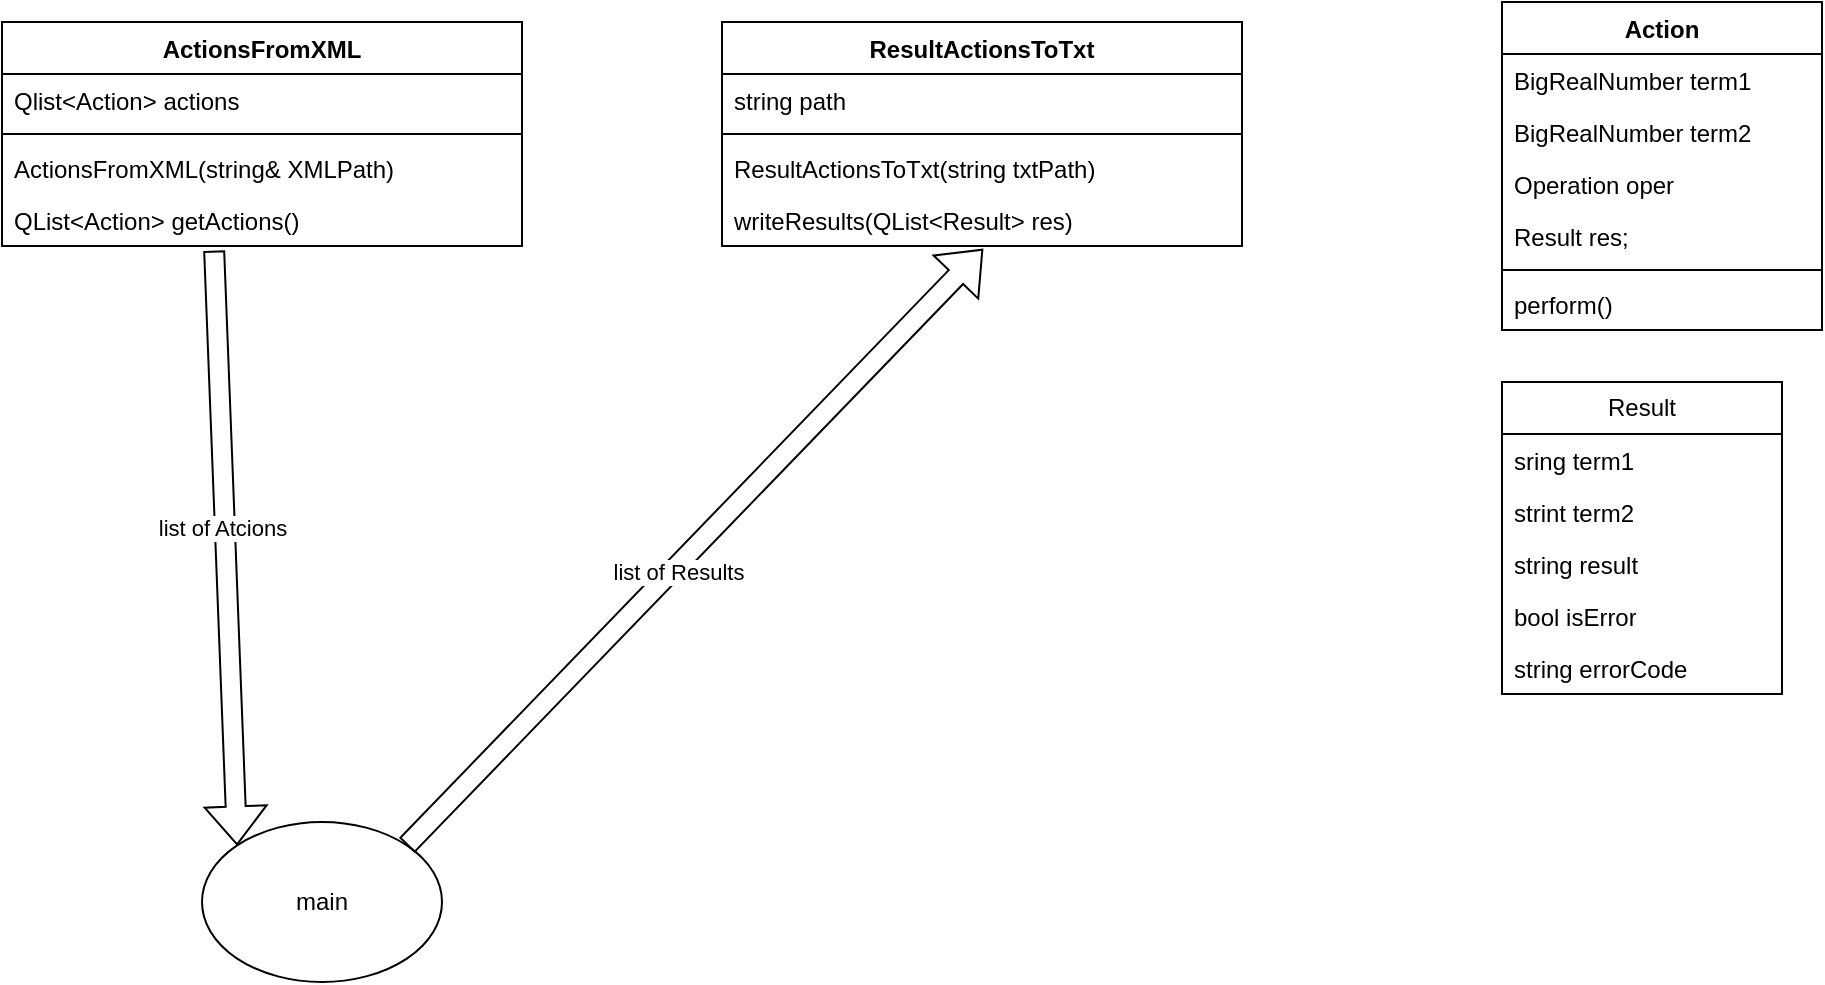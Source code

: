 <mxfile version="21.2.1" type="device">
  <diagram name="Страница 1" id="MjM8atwmFTBdKikvB9HT">
    <mxGraphModel dx="1228" dy="1003" grid="1" gridSize="10" guides="1" tooltips="1" connect="1" arrows="1" fold="1" page="1" pageScale="1" pageWidth="827" pageHeight="1169" math="0" shadow="0">
      <root>
        <mxCell id="0" />
        <mxCell id="1" parent="0" />
        <mxCell id="OyeXviNaBBDYaVGBEZ_P-1" value="main" style="ellipse;whiteSpace=wrap;html=1;" vertex="1" parent="1">
          <mxGeometry x="350" y="570" width="120" height="80" as="geometry" />
        </mxCell>
        <mxCell id="OyeXviNaBBDYaVGBEZ_P-20" value="Action" style="swimlane;fontStyle=1;align=center;verticalAlign=top;childLayout=stackLayout;horizontal=1;startSize=26;horizontalStack=0;resizeParent=1;resizeParentMax=0;resizeLast=0;collapsible=1;marginBottom=0;whiteSpace=wrap;html=1;" vertex="1" parent="1">
          <mxGeometry x="1000" y="160" width="160" height="164" as="geometry" />
        </mxCell>
        <mxCell id="OyeXviNaBBDYaVGBEZ_P-7" value="BigRealNumber term1" style="text;strokeColor=none;fillColor=none;align=left;verticalAlign=top;spacingLeft=4;spacingRight=4;overflow=hidden;rotatable=0;points=[[0,0.5],[1,0.5]];portConstraint=eastwest;whiteSpace=wrap;html=1;" vertex="1" parent="OyeXviNaBBDYaVGBEZ_P-20">
          <mxGeometry y="26" width="160" height="26" as="geometry" />
        </mxCell>
        <mxCell id="OyeXviNaBBDYaVGBEZ_P-8" value="BigRealNumber term2" style="text;strokeColor=none;fillColor=none;align=left;verticalAlign=top;spacingLeft=4;spacingRight=4;overflow=hidden;rotatable=0;points=[[0,0.5],[1,0.5]];portConstraint=eastwest;whiteSpace=wrap;html=1;" vertex="1" parent="OyeXviNaBBDYaVGBEZ_P-20">
          <mxGeometry y="52" width="160" height="26" as="geometry" />
        </mxCell>
        <mxCell id="OyeXviNaBBDYaVGBEZ_P-10" value="Operation oper" style="text;strokeColor=none;fillColor=none;align=left;verticalAlign=top;spacingLeft=4;spacingRight=4;overflow=hidden;rotatable=0;points=[[0,0.5],[1,0.5]];portConstraint=eastwest;whiteSpace=wrap;html=1;" vertex="1" parent="OyeXviNaBBDYaVGBEZ_P-20">
          <mxGeometry y="78" width="160" height="26" as="geometry" />
        </mxCell>
        <mxCell id="OyeXviNaBBDYaVGBEZ_P-62" value="Result res;" style="text;strokeColor=none;fillColor=none;align=left;verticalAlign=top;spacingLeft=4;spacingRight=4;overflow=hidden;rotatable=0;points=[[0,0.5],[1,0.5]];portConstraint=eastwest;whiteSpace=wrap;html=1;" vertex="1" parent="OyeXviNaBBDYaVGBEZ_P-20">
          <mxGeometry y="104" width="160" height="26" as="geometry" />
        </mxCell>
        <mxCell id="OyeXviNaBBDYaVGBEZ_P-22" value="" style="line;strokeWidth=1;fillColor=none;align=left;verticalAlign=middle;spacingTop=-1;spacingLeft=3;spacingRight=3;rotatable=0;labelPosition=right;points=[];portConstraint=eastwest;strokeColor=inherit;" vertex="1" parent="OyeXviNaBBDYaVGBEZ_P-20">
          <mxGeometry y="130" width="160" height="8" as="geometry" />
        </mxCell>
        <mxCell id="OyeXviNaBBDYaVGBEZ_P-19" value="perform()" style="text;strokeColor=none;fillColor=none;align=left;verticalAlign=top;spacingLeft=4;spacingRight=4;overflow=hidden;rotatable=0;points=[[0,0.5],[1,0.5]];portConstraint=eastwest;whiteSpace=wrap;html=1;" vertex="1" parent="OyeXviNaBBDYaVGBEZ_P-20">
          <mxGeometry y="138" width="160" height="26" as="geometry" />
        </mxCell>
        <mxCell id="OyeXviNaBBDYaVGBEZ_P-28" value="ActionsFromXML" style="swimlane;fontStyle=1;align=center;verticalAlign=top;childLayout=stackLayout;horizontal=1;startSize=26;horizontalStack=0;resizeParent=1;resizeParentMax=0;resizeLast=0;collapsible=1;marginBottom=0;whiteSpace=wrap;html=1;" vertex="1" parent="1">
          <mxGeometry x="250" y="170" width="260" height="112" as="geometry" />
        </mxCell>
        <mxCell id="OyeXviNaBBDYaVGBEZ_P-29" value="Qlist&amp;lt;Action&amp;gt; actions" style="text;strokeColor=none;fillColor=none;align=left;verticalAlign=top;spacingLeft=4;spacingRight=4;overflow=hidden;rotatable=0;points=[[0,0.5],[1,0.5]];portConstraint=eastwest;whiteSpace=wrap;html=1;" vertex="1" parent="OyeXviNaBBDYaVGBEZ_P-28">
          <mxGeometry y="26" width="260" height="26" as="geometry" />
        </mxCell>
        <mxCell id="OyeXviNaBBDYaVGBEZ_P-30" value="" style="line;strokeWidth=1;fillColor=none;align=left;verticalAlign=middle;spacingTop=-1;spacingLeft=3;spacingRight=3;rotatable=0;labelPosition=right;points=[];portConstraint=eastwest;strokeColor=inherit;" vertex="1" parent="OyeXviNaBBDYaVGBEZ_P-28">
          <mxGeometry y="52" width="260" height="8" as="geometry" />
        </mxCell>
        <mxCell id="OyeXviNaBBDYaVGBEZ_P-31" value="ActionsFromXML(string&amp;amp; XMLPath)" style="text;strokeColor=none;fillColor=none;align=left;verticalAlign=top;spacingLeft=4;spacingRight=4;overflow=hidden;rotatable=0;points=[[0,0.5],[1,0.5]];portConstraint=eastwest;whiteSpace=wrap;html=1;" vertex="1" parent="OyeXviNaBBDYaVGBEZ_P-28">
          <mxGeometry y="60" width="260" height="26" as="geometry" />
        </mxCell>
        <mxCell id="OyeXviNaBBDYaVGBEZ_P-35" value="QList&amp;lt;Action&amp;gt; getActions()" style="text;strokeColor=none;fillColor=none;align=left;verticalAlign=top;spacingLeft=4;spacingRight=4;overflow=hidden;rotatable=0;points=[[0,0.5],[1,0.5]];portConstraint=eastwest;whiteSpace=wrap;html=1;" vertex="1" parent="OyeXviNaBBDYaVGBEZ_P-28">
          <mxGeometry y="86" width="260" height="26" as="geometry" />
        </mxCell>
        <mxCell id="OyeXviNaBBDYaVGBEZ_P-36" value="ResultActionsToTxt" style="swimlane;fontStyle=1;align=center;verticalAlign=top;childLayout=stackLayout;horizontal=1;startSize=26;horizontalStack=0;resizeParent=1;resizeParentMax=0;resizeLast=0;collapsible=1;marginBottom=0;whiteSpace=wrap;html=1;" vertex="1" parent="1">
          <mxGeometry x="610" y="170" width="260" height="112" as="geometry" />
        </mxCell>
        <mxCell id="OyeXviNaBBDYaVGBEZ_P-38" value="string path" style="text;strokeColor=none;fillColor=none;align=left;verticalAlign=top;spacingLeft=4;spacingRight=4;overflow=hidden;rotatable=0;points=[[0,0.5],[1,0.5]];portConstraint=eastwest;whiteSpace=wrap;html=1;" vertex="1" parent="OyeXviNaBBDYaVGBEZ_P-36">
          <mxGeometry y="26" width="260" height="26" as="geometry" />
        </mxCell>
        <mxCell id="OyeXviNaBBDYaVGBEZ_P-39" value="" style="line;strokeWidth=1;fillColor=none;align=left;verticalAlign=middle;spacingTop=-1;spacingLeft=3;spacingRight=3;rotatable=0;labelPosition=right;points=[];portConstraint=eastwest;strokeColor=inherit;" vertex="1" parent="OyeXviNaBBDYaVGBEZ_P-36">
          <mxGeometry y="52" width="260" height="8" as="geometry" />
        </mxCell>
        <mxCell id="OyeXviNaBBDYaVGBEZ_P-40" value="ResultActionsToTxt(string txtPath)" style="text;strokeColor=none;fillColor=none;align=left;verticalAlign=top;spacingLeft=4;spacingRight=4;overflow=hidden;rotatable=0;points=[[0,0.5],[1,0.5]];portConstraint=eastwest;whiteSpace=wrap;html=1;" vertex="1" parent="OyeXviNaBBDYaVGBEZ_P-36">
          <mxGeometry y="60" width="260" height="26" as="geometry" />
        </mxCell>
        <mxCell id="OyeXviNaBBDYaVGBEZ_P-41" value="writeResults(QList&amp;lt;Result&amp;gt; res)" style="text;strokeColor=none;fillColor=none;align=left;verticalAlign=top;spacingLeft=4;spacingRight=4;overflow=hidden;rotatable=0;points=[[0,0.5],[1,0.5]];portConstraint=eastwest;whiteSpace=wrap;html=1;" vertex="1" parent="OyeXviNaBBDYaVGBEZ_P-36">
          <mxGeometry y="86" width="260" height="26" as="geometry" />
        </mxCell>
        <mxCell id="OyeXviNaBBDYaVGBEZ_P-43" value="" style="shape=flexArrow;endArrow=classic;html=1;rounded=0;exitX=0.408;exitY=1.09;exitDx=0;exitDy=0;exitPerimeter=0;entryX=0;entryY=0;entryDx=0;entryDy=0;" edge="1" parent="1" source="OyeXviNaBBDYaVGBEZ_P-35" target="OyeXviNaBBDYaVGBEZ_P-1">
          <mxGeometry width="50" height="50" relative="1" as="geometry">
            <mxPoint x="560" y="430" as="sourcePoint" />
            <mxPoint x="610" y="380" as="targetPoint" />
          </mxGeometry>
        </mxCell>
        <mxCell id="OyeXviNaBBDYaVGBEZ_P-44" value="list of Atcions" style="edgeLabel;html=1;align=center;verticalAlign=middle;resizable=0;points=[];" vertex="1" connectable="0" parent="OyeXviNaBBDYaVGBEZ_P-43">
          <mxGeometry x="-0.074" y="-2" relative="1" as="geometry">
            <mxPoint as="offset" />
          </mxGeometry>
        </mxCell>
        <mxCell id="OyeXviNaBBDYaVGBEZ_P-53" value="Result" style="swimlane;fontStyle=0;childLayout=stackLayout;horizontal=1;startSize=26;fillColor=none;horizontalStack=0;resizeParent=1;resizeParentMax=0;resizeLast=0;collapsible=1;marginBottom=0;whiteSpace=wrap;html=1;" vertex="1" parent="1">
          <mxGeometry x="1000" y="350" width="140" height="156" as="geometry" />
        </mxCell>
        <mxCell id="OyeXviNaBBDYaVGBEZ_P-54" value="sring term1" style="text;strokeColor=none;fillColor=none;align=left;verticalAlign=top;spacingLeft=4;spacingRight=4;overflow=hidden;rotatable=0;points=[[0,0.5],[1,0.5]];portConstraint=eastwest;whiteSpace=wrap;html=1;" vertex="1" parent="OyeXviNaBBDYaVGBEZ_P-53">
          <mxGeometry y="26" width="140" height="26" as="geometry" />
        </mxCell>
        <mxCell id="OyeXviNaBBDYaVGBEZ_P-55" value="strint term2" style="text;strokeColor=none;fillColor=none;align=left;verticalAlign=top;spacingLeft=4;spacingRight=4;overflow=hidden;rotatable=0;points=[[0,0.5],[1,0.5]];portConstraint=eastwest;whiteSpace=wrap;html=1;" vertex="1" parent="OyeXviNaBBDYaVGBEZ_P-53">
          <mxGeometry y="52" width="140" height="26" as="geometry" />
        </mxCell>
        <mxCell id="OyeXviNaBBDYaVGBEZ_P-56" value="string result" style="text;strokeColor=none;fillColor=none;align=left;verticalAlign=top;spacingLeft=4;spacingRight=4;overflow=hidden;rotatable=0;points=[[0,0.5],[1,0.5]];portConstraint=eastwest;whiteSpace=wrap;html=1;" vertex="1" parent="OyeXviNaBBDYaVGBEZ_P-53">
          <mxGeometry y="78" width="140" height="26" as="geometry" />
        </mxCell>
        <mxCell id="OyeXviNaBBDYaVGBEZ_P-57" value="bool isError" style="text;strokeColor=none;fillColor=none;align=left;verticalAlign=top;spacingLeft=4;spacingRight=4;overflow=hidden;rotatable=0;points=[[0,0.5],[1,0.5]];portConstraint=eastwest;whiteSpace=wrap;html=1;" vertex="1" parent="OyeXviNaBBDYaVGBEZ_P-53">
          <mxGeometry y="104" width="140" height="26" as="geometry" />
        </mxCell>
        <mxCell id="OyeXviNaBBDYaVGBEZ_P-58" value="string errorCode" style="text;strokeColor=none;fillColor=none;align=left;verticalAlign=top;spacingLeft=4;spacingRight=4;overflow=hidden;rotatable=0;points=[[0,0.5],[1,0.5]];portConstraint=eastwest;whiteSpace=wrap;html=1;" vertex="1" parent="OyeXviNaBBDYaVGBEZ_P-53">
          <mxGeometry y="130" width="140" height="26" as="geometry" />
        </mxCell>
        <mxCell id="OyeXviNaBBDYaVGBEZ_P-59" value="" style="shape=flexArrow;endArrow=classic;html=1;rounded=0;exitX=1;exitY=0;exitDx=0;exitDy=0;entryX=0.502;entryY=1.058;entryDx=0;entryDy=0;entryPerimeter=0;" edge="1" parent="1" source="OyeXviNaBBDYaVGBEZ_P-1" target="OyeXviNaBBDYaVGBEZ_P-41">
          <mxGeometry width="50" height="50" relative="1" as="geometry">
            <mxPoint x="366" y="320" as="sourcePoint" />
            <mxPoint x="378" y="592" as="targetPoint" />
          </mxGeometry>
        </mxCell>
        <mxCell id="OyeXviNaBBDYaVGBEZ_P-60" value="list of Results" style="edgeLabel;html=1;align=center;verticalAlign=middle;resizable=0;points=[];" vertex="1" connectable="0" parent="OyeXviNaBBDYaVGBEZ_P-59">
          <mxGeometry x="-0.074" y="-2" relative="1" as="geometry">
            <mxPoint as="offset" />
          </mxGeometry>
        </mxCell>
      </root>
    </mxGraphModel>
  </diagram>
</mxfile>
